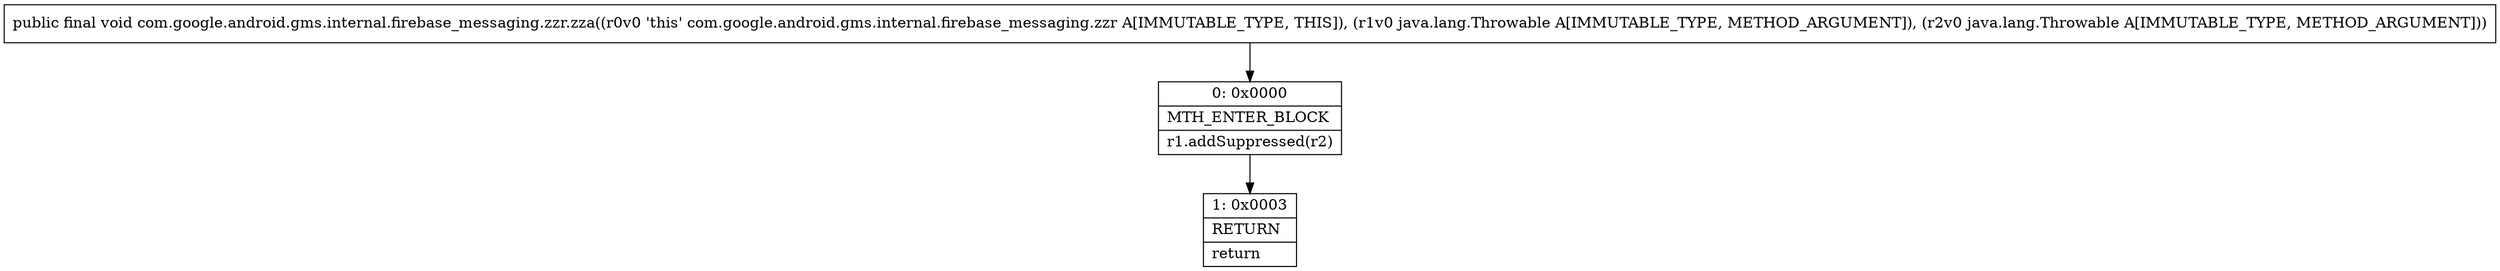 digraph "CFG forcom.google.android.gms.internal.firebase_messaging.zzr.zza(Ljava\/lang\/Throwable;Ljava\/lang\/Throwable;)V" {
Node_0 [shape=record,label="{0\:\ 0x0000|MTH_ENTER_BLOCK\l|r1.addSuppressed(r2)\l}"];
Node_1 [shape=record,label="{1\:\ 0x0003|RETURN\l|return\l}"];
MethodNode[shape=record,label="{public final void com.google.android.gms.internal.firebase_messaging.zzr.zza((r0v0 'this' com.google.android.gms.internal.firebase_messaging.zzr A[IMMUTABLE_TYPE, THIS]), (r1v0 java.lang.Throwable A[IMMUTABLE_TYPE, METHOD_ARGUMENT]), (r2v0 java.lang.Throwable A[IMMUTABLE_TYPE, METHOD_ARGUMENT])) }"];
MethodNode -> Node_0;
Node_0 -> Node_1;
}

